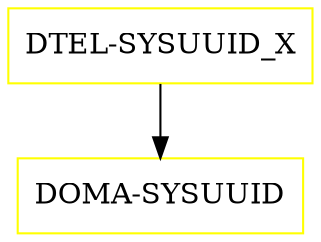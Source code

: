digraph G {
  "DTEL-SYSUUID_X" [shape=box,color=yellow];
  "DOMA-SYSUUID" [shape=box,color=yellow,URL="./DOMA_SYSUUID.html"];
  "DTEL-SYSUUID_X" -> "DOMA-SYSUUID";
}
